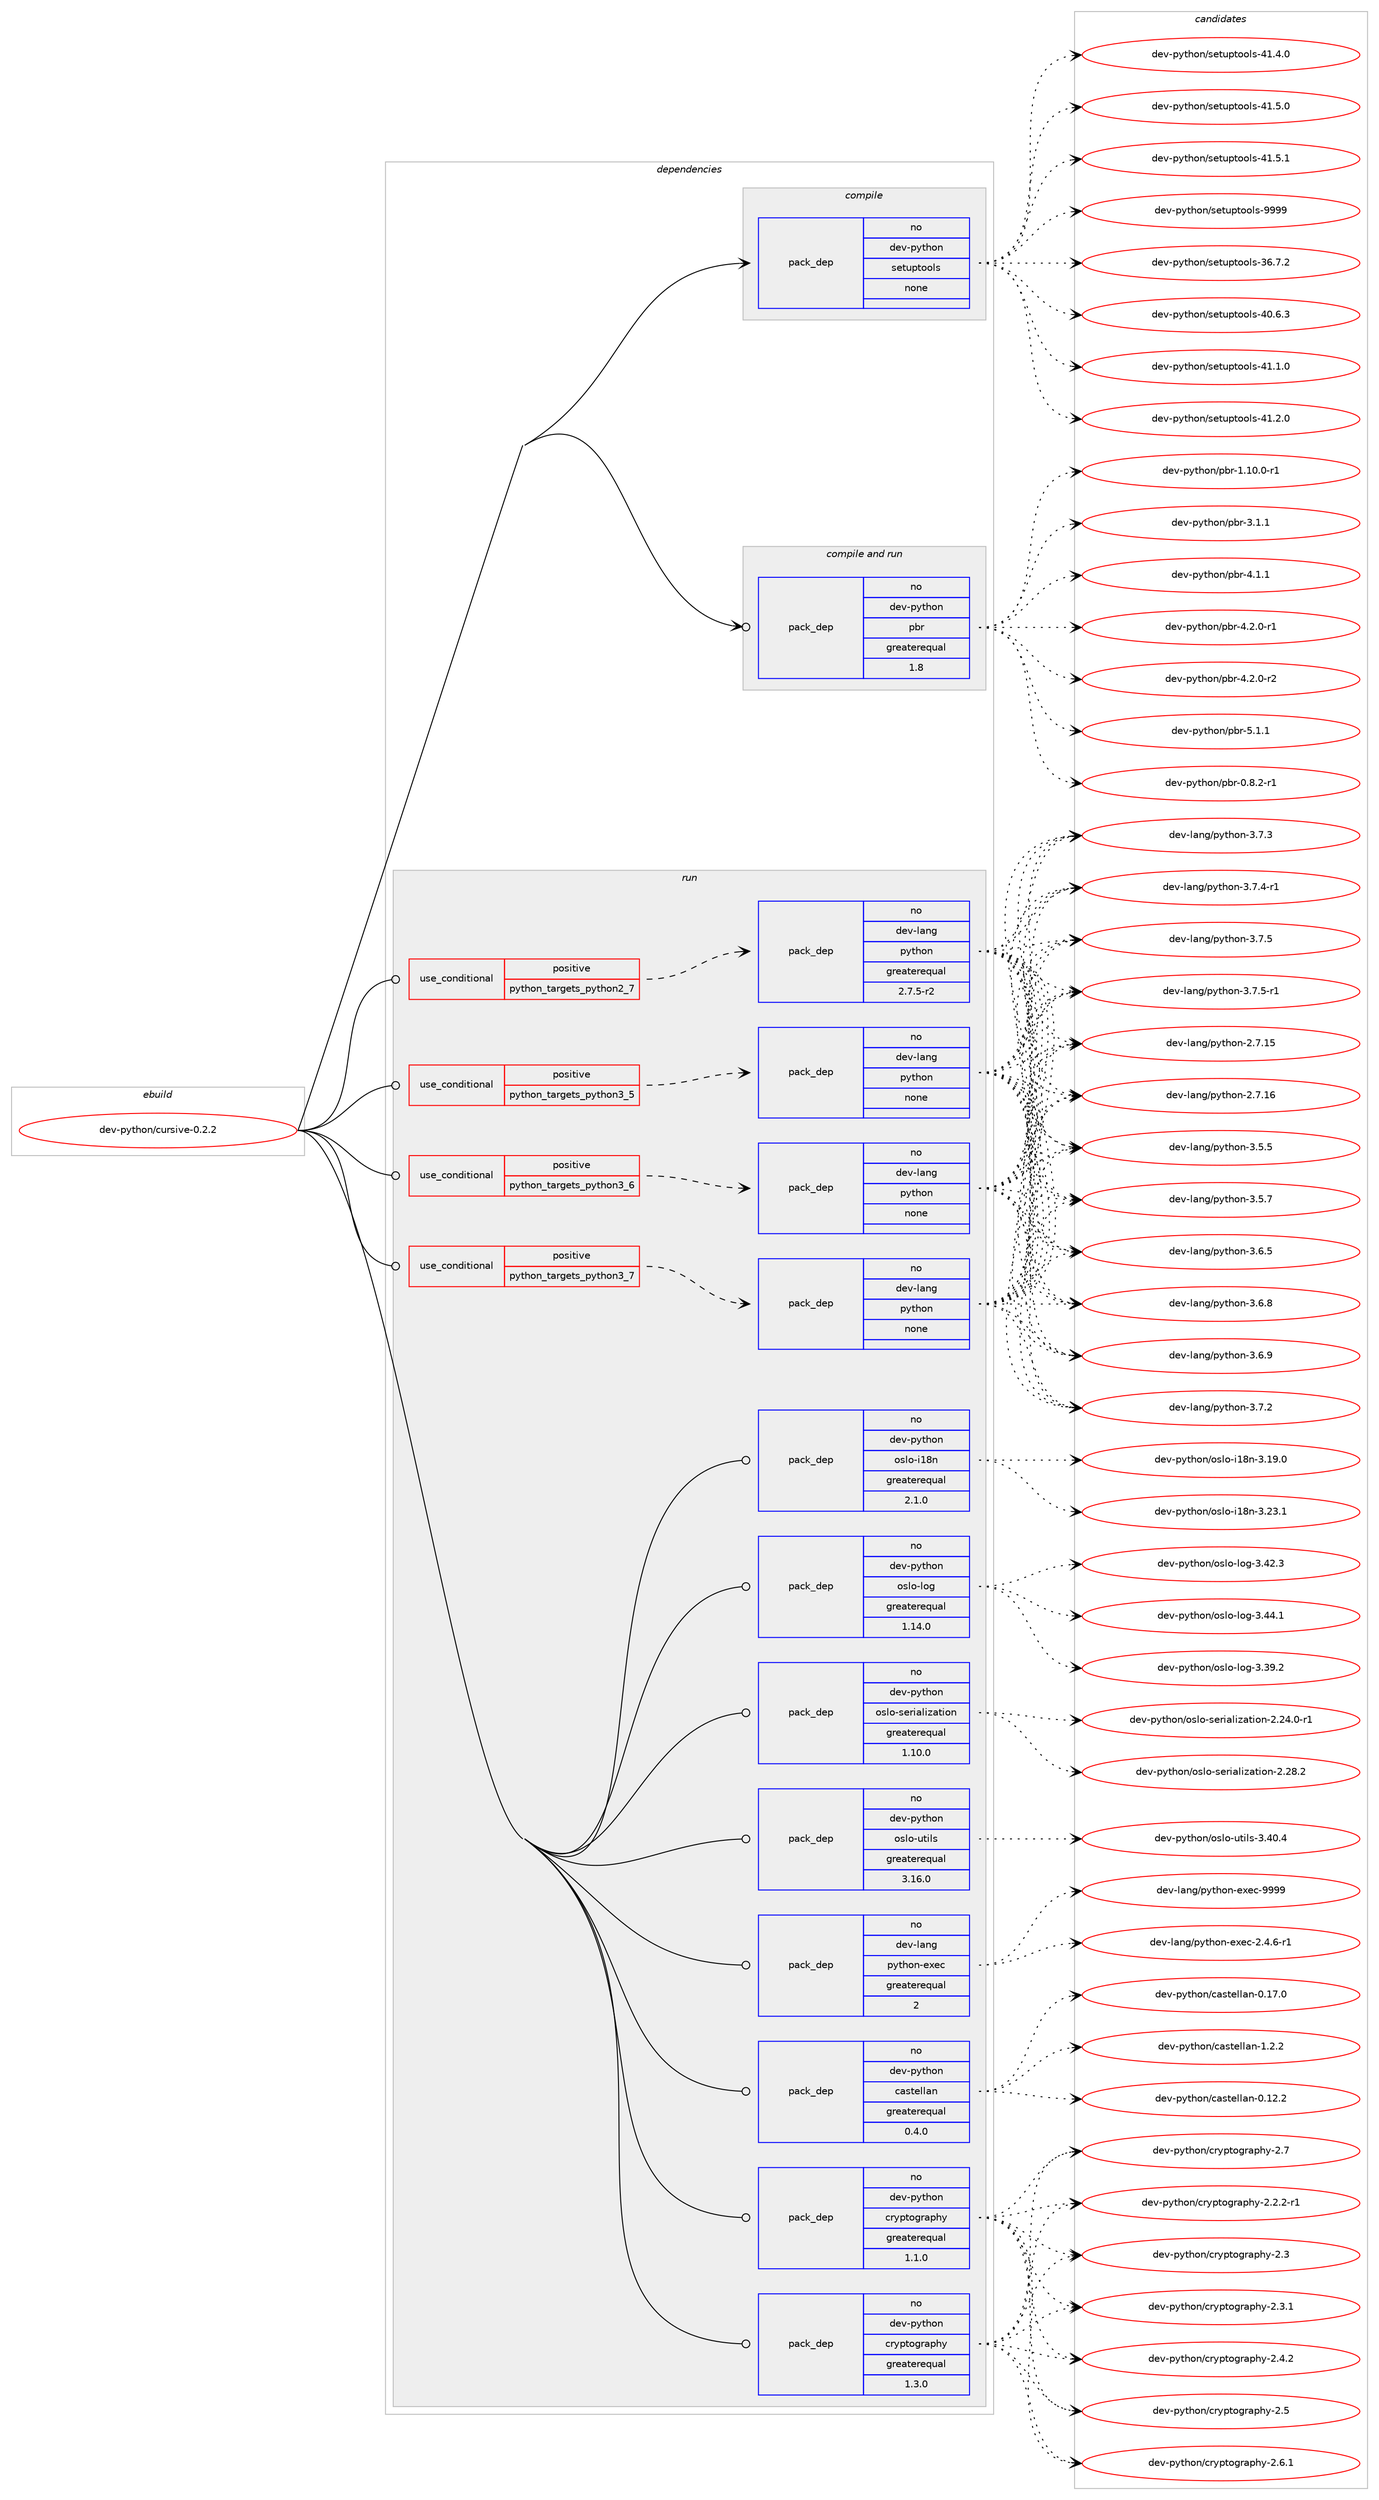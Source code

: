 digraph prolog {

# *************
# Graph options
# *************

newrank=true;
concentrate=true;
compound=true;
graph [rankdir=LR,fontname=Helvetica,fontsize=10,ranksep=1.5];#, ranksep=2.5, nodesep=0.2];
edge  [arrowhead=vee];
node  [fontname=Helvetica,fontsize=10];

# **********
# The ebuild
# **********

subgraph cluster_leftcol {
color=gray;
rank=same;
label=<<i>ebuild</i>>;
id [label="dev-python/cursive-0.2.2", color=red, width=4, href="../dev-python/cursive-0.2.2.svg"];
}

# ****************
# The dependencies
# ****************

subgraph cluster_midcol {
color=gray;
label=<<i>dependencies</i>>;
subgraph cluster_compile {
fillcolor="#eeeeee";
style=filled;
label=<<i>compile</i>>;
subgraph pack450762 {
dependency600704 [label=<<TABLE BORDER="0" CELLBORDER="1" CELLSPACING="0" CELLPADDING="4" WIDTH="220"><TR><TD ROWSPAN="6" CELLPADDING="30">pack_dep</TD></TR><TR><TD WIDTH="110">no</TD></TR><TR><TD>dev-python</TD></TR><TR><TD>setuptools</TD></TR><TR><TD>none</TD></TR><TR><TD></TD></TR></TABLE>>, shape=none, color=blue];
}
id:e -> dependency600704:w [weight=20,style="solid",arrowhead="vee"];
}
subgraph cluster_compileandrun {
fillcolor="#eeeeee";
style=filled;
label=<<i>compile and run</i>>;
subgraph pack450763 {
dependency600705 [label=<<TABLE BORDER="0" CELLBORDER="1" CELLSPACING="0" CELLPADDING="4" WIDTH="220"><TR><TD ROWSPAN="6" CELLPADDING="30">pack_dep</TD></TR><TR><TD WIDTH="110">no</TD></TR><TR><TD>dev-python</TD></TR><TR><TD>pbr</TD></TR><TR><TD>greaterequal</TD></TR><TR><TD>1.8</TD></TR></TABLE>>, shape=none, color=blue];
}
id:e -> dependency600705:w [weight=20,style="solid",arrowhead="odotvee"];
}
subgraph cluster_run {
fillcolor="#eeeeee";
style=filled;
label=<<i>run</i>>;
subgraph cond138149 {
dependency600706 [label=<<TABLE BORDER="0" CELLBORDER="1" CELLSPACING="0" CELLPADDING="4"><TR><TD ROWSPAN="3" CELLPADDING="10">use_conditional</TD></TR><TR><TD>positive</TD></TR><TR><TD>python_targets_python2_7</TD></TR></TABLE>>, shape=none, color=red];
subgraph pack450764 {
dependency600707 [label=<<TABLE BORDER="0" CELLBORDER="1" CELLSPACING="0" CELLPADDING="4" WIDTH="220"><TR><TD ROWSPAN="6" CELLPADDING="30">pack_dep</TD></TR><TR><TD WIDTH="110">no</TD></TR><TR><TD>dev-lang</TD></TR><TR><TD>python</TD></TR><TR><TD>greaterequal</TD></TR><TR><TD>2.7.5-r2</TD></TR></TABLE>>, shape=none, color=blue];
}
dependency600706:e -> dependency600707:w [weight=20,style="dashed",arrowhead="vee"];
}
id:e -> dependency600706:w [weight=20,style="solid",arrowhead="odot"];
subgraph cond138150 {
dependency600708 [label=<<TABLE BORDER="0" CELLBORDER="1" CELLSPACING="0" CELLPADDING="4"><TR><TD ROWSPAN="3" CELLPADDING="10">use_conditional</TD></TR><TR><TD>positive</TD></TR><TR><TD>python_targets_python3_5</TD></TR></TABLE>>, shape=none, color=red];
subgraph pack450765 {
dependency600709 [label=<<TABLE BORDER="0" CELLBORDER="1" CELLSPACING="0" CELLPADDING="4" WIDTH="220"><TR><TD ROWSPAN="6" CELLPADDING="30">pack_dep</TD></TR><TR><TD WIDTH="110">no</TD></TR><TR><TD>dev-lang</TD></TR><TR><TD>python</TD></TR><TR><TD>none</TD></TR><TR><TD></TD></TR></TABLE>>, shape=none, color=blue];
}
dependency600708:e -> dependency600709:w [weight=20,style="dashed",arrowhead="vee"];
}
id:e -> dependency600708:w [weight=20,style="solid",arrowhead="odot"];
subgraph cond138151 {
dependency600710 [label=<<TABLE BORDER="0" CELLBORDER="1" CELLSPACING="0" CELLPADDING="4"><TR><TD ROWSPAN="3" CELLPADDING="10">use_conditional</TD></TR><TR><TD>positive</TD></TR><TR><TD>python_targets_python3_6</TD></TR></TABLE>>, shape=none, color=red];
subgraph pack450766 {
dependency600711 [label=<<TABLE BORDER="0" CELLBORDER="1" CELLSPACING="0" CELLPADDING="4" WIDTH="220"><TR><TD ROWSPAN="6" CELLPADDING="30">pack_dep</TD></TR><TR><TD WIDTH="110">no</TD></TR><TR><TD>dev-lang</TD></TR><TR><TD>python</TD></TR><TR><TD>none</TD></TR><TR><TD></TD></TR></TABLE>>, shape=none, color=blue];
}
dependency600710:e -> dependency600711:w [weight=20,style="dashed",arrowhead="vee"];
}
id:e -> dependency600710:w [weight=20,style="solid",arrowhead="odot"];
subgraph cond138152 {
dependency600712 [label=<<TABLE BORDER="0" CELLBORDER="1" CELLSPACING="0" CELLPADDING="4"><TR><TD ROWSPAN="3" CELLPADDING="10">use_conditional</TD></TR><TR><TD>positive</TD></TR><TR><TD>python_targets_python3_7</TD></TR></TABLE>>, shape=none, color=red];
subgraph pack450767 {
dependency600713 [label=<<TABLE BORDER="0" CELLBORDER="1" CELLSPACING="0" CELLPADDING="4" WIDTH="220"><TR><TD ROWSPAN="6" CELLPADDING="30">pack_dep</TD></TR><TR><TD WIDTH="110">no</TD></TR><TR><TD>dev-lang</TD></TR><TR><TD>python</TD></TR><TR><TD>none</TD></TR><TR><TD></TD></TR></TABLE>>, shape=none, color=blue];
}
dependency600712:e -> dependency600713:w [weight=20,style="dashed",arrowhead="vee"];
}
id:e -> dependency600712:w [weight=20,style="solid",arrowhead="odot"];
subgraph pack450768 {
dependency600714 [label=<<TABLE BORDER="0" CELLBORDER="1" CELLSPACING="0" CELLPADDING="4" WIDTH="220"><TR><TD ROWSPAN="6" CELLPADDING="30">pack_dep</TD></TR><TR><TD WIDTH="110">no</TD></TR><TR><TD>dev-lang</TD></TR><TR><TD>python-exec</TD></TR><TR><TD>greaterequal</TD></TR><TR><TD>2</TD></TR></TABLE>>, shape=none, color=blue];
}
id:e -> dependency600714:w [weight=20,style="solid",arrowhead="odot"];
subgraph pack450769 {
dependency600715 [label=<<TABLE BORDER="0" CELLBORDER="1" CELLSPACING="0" CELLPADDING="4" WIDTH="220"><TR><TD ROWSPAN="6" CELLPADDING="30">pack_dep</TD></TR><TR><TD WIDTH="110">no</TD></TR><TR><TD>dev-python</TD></TR><TR><TD>castellan</TD></TR><TR><TD>greaterequal</TD></TR><TR><TD>0.4.0</TD></TR></TABLE>>, shape=none, color=blue];
}
id:e -> dependency600715:w [weight=20,style="solid",arrowhead="odot"];
subgraph pack450770 {
dependency600716 [label=<<TABLE BORDER="0" CELLBORDER="1" CELLSPACING="0" CELLPADDING="4" WIDTH="220"><TR><TD ROWSPAN="6" CELLPADDING="30">pack_dep</TD></TR><TR><TD WIDTH="110">no</TD></TR><TR><TD>dev-python</TD></TR><TR><TD>cryptography</TD></TR><TR><TD>greaterequal</TD></TR><TR><TD>1.1.0</TD></TR></TABLE>>, shape=none, color=blue];
}
id:e -> dependency600716:w [weight=20,style="solid",arrowhead="odot"];
subgraph pack450771 {
dependency600717 [label=<<TABLE BORDER="0" CELLBORDER="1" CELLSPACING="0" CELLPADDING="4" WIDTH="220"><TR><TD ROWSPAN="6" CELLPADDING="30">pack_dep</TD></TR><TR><TD WIDTH="110">no</TD></TR><TR><TD>dev-python</TD></TR><TR><TD>cryptography</TD></TR><TR><TD>greaterequal</TD></TR><TR><TD>1.3.0</TD></TR></TABLE>>, shape=none, color=blue];
}
id:e -> dependency600717:w [weight=20,style="solid",arrowhead="odot"];
subgraph pack450772 {
dependency600718 [label=<<TABLE BORDER="0" CELLBORDER="1" CELLSPACING="0" CELLPADDING="4" WIDTH="220"><TR><TD ROWSPAN="6" CELLPADDING="30">pack_dep</TD></TR><TR><TD WIDTH="110">no</TD></TR><TR><TD>dev-python</TD></TR><TR><TD>oslo-i18n</TD></TR><TR><TD>greaterequal</TD></TR><TR><TD>2.1.0</TD></TR></TABLE>>, shape=none, color=blue];
}
id:e -> dependency600718:w [weight=20,style="solid",arrowhead="odot"];
subgraph pack450773 {
dependency600719 [label=<<TABLE BORDER="0" CELLBORDER="1" CELLSPACING="0" CELLPADDING="4" WIDTH="220"><TR><TD ROWSPAN="6" CELLPADDING="30">pack_dep</TD></TR><TR><TD WIDTH="110">no</TD></TR><TR><TD>dev-python</TD></TR><TR><TD>oslo-log</TD></TR><TR><TD>greaterequal</TD></TR><TR><TD>1.14.0</TD></TR></TABLE>>, shape=none, color=blue];
}
id:e -> dependency600719:w [weight=20,style="solid",arrowhead="odot"];
subgraph pack450774 {
dependency600720 [label=<<TABLE BORDER="0" CELLBORDER="1" CELLSPACING="0" CELLPADDING="4" WIDTH="220"><TR><TD ROWSPAN="6" CELLPADDING="30">pack_dep</TD></TR><TR><TD WIDTH="110">no</TD></TR><TR><TD>dev-python</TD></TR><TR><TD>oslo-serialization</TD></TR><TR><TD>greaterequal</TD></TR><TR><TD>1.10.0</TD></TR></TABLE>>, shape=none, color=blue];
}
id:e -> dependency600720:w [weight=20,style="solid",arrowhead="odot"];
subgraph pack450775 {
dependency600721 [label=<<TABLE BORDER="0" CELLBORDER="1" CELLSPACING="0" CELLPADDING="4" WIDTH="220"><TR><TD ROWSPAN="6" CELLPADDING="30">pack_dep</TD></TR><TR><TD WIDTH="110">no</TD></TR><TR><TD>dev-python</TD></TR><TR><TD>oslo-utils</TD></TR><TR><TD>greaterequal</TD></TR><TR><TD>3.16.0</TD></TR></TABLE>>, shape=none, color=blue];
}
id:e -> dependency600721:w [weight=20,style="solid",arrowhead="odot"];
}
}

# **************
# The candidates
# **************

subgraph cluster_choices {
rank=same;
color=gray;
label=<<i>candidates</i>>;

subgraph choice450762 {
color=black;
nodesep=1;
choice100101118451121211161041111104711510111611711211611111110811545515446554650 [label="dev-python/setuptools-36.7.2", color=red, width=4,href="../dev-python/setuptools-36.7.2.svg"];
choice100101118451121211161041111104711510111611711211611111110811545524846544651 [label="dev-python/setuptools-40.6.3", color=red, width=4,href="../dev-python/setuptools-40.6.3.svg"];
choice100101118451121211161041111104711510111611711211611111110811545524946494648 [label="dev-python/setuptools-41.1.0", color=red, width=4,href="../dev-python/setuptools-41.1.0.svg"];
choice100101118451121211161041111104711510111611711211611111110811545524946504648 [label="dev-python/setuptools-41.2.0", color=red, width=4,href="../dev-python/setuptools-41.2.0.svg"];
choice100101118451121211161041111104711510111611711211611111110811545524946524648 [label="dev-python/setuptools-41.4.0", color=red, width=4,href="../dev-python/setuptools-41.4.0.svg"];
choice100101118451121211161041111104711510111611711211611111110811545524946534648 [label="dev-python/setuptools-41.5.0", color=red, width=4,href="../dev-python/setuptools-41.5.0.svg"];
choice100101118451121211161041111104711510111611711211611111110811545524946534649 [label="dev-python/setuptools-41.5.1", color=red, width=4,href="../dev-python/setuptools-41.5.1.svg"];
choice10010111845112121116104111110471151011161171121161111111081154557575757 [label="dev-python/setuptools-9999", color=red, width=4,href="../dev-python/setuptools-9999.svg"];
dependency600704:e -> choice100101118451121211161041111104711510111611711211611111110811545515446554650:w [style=dotted,weight="100"];
dependency600704:e -> choice100101118451121211161041111104711510111611711211611111110811545524846544651:w [style=dotted,weight="100"];
dependency600704:e -> choice100101118451121211161041111104711510111611711211611111110811545524946494648:w [style=dotted,weight="100"];
dependency600704:e -> choice100101118451121211161041111104711510111611711211611111110811545524946504648:w [style=dotted,weight="100"];
dependency600704:e -> choice100101118451121211161041111104711510111611711211611111110811545524946524648:w [style=dotted,weight="100"];
dependency600704:e -> choice100101118451121211161041111104711510111611711211611111110811545524946534648:w [style=dotted,weight="100"];
dependency600704:e -> choice100101118451121211161041111104711510111611711211611111110811545524946534649:w [style=dotted,weight="100"];
dependency600704:e -> choice10010111845112121116104111110471151011161171121161111111081154557575757:w [style=dotted,weight="100"];
}
subgraph choice450763 {
color=black;
nodesep=1;
choice1001011184511212111610411111047112981144548465646504511449 [label="dev-python/pbr-0.8.2-r1", color=red, width=4,href="../dev-python/pbr-0.8.2-r1.svg"];
choice100101118451121211161041111104711298114454946494846484511449 [label="dev-python/pbr-1.10.0-r1", color=red, width=4,href="../dev-python/pbr-1.10.0-r1.svg"];
choice100101118451121211161041111104711298114455146494649 [label="dev-python/pbr-3.1.1", color=red, width=4,href="../dev-python/pbr-3.1.1.svg"];
choice100101118451121211161041111104711298114455246494649 [label="dev-python/pbr-4.1.1", color=red, width=4,href="../dev-python/pbr-4.1.1.svg"];
choice1001011184511212111610411111047112981144552465046484511449 [label="dev-python/pbr-4.2.0-r1", color=red, width=4,href="../dev-python/pbr-4.2.0-r1.svg"];
choice1001011184511212111610411111047112981144552465046484511450 [label="dev-python/pbr-4.2.0-r2", color=red, width=4,href="../dev-python/pbr-4.2.0-r2.svg"];
choice100101118451121211161041111104711298114455346494649 [label="dev-python/pbr-5.1.1", color=red, width=4,href="../dev-python/pbr-5.1.1.svg"];
dependency600705:e -> choice1001011184511212111610411111047112981144548465646504511449:w [style=dotted,weight="100"];
dependency600705:e -> choice100101118451121211161041111104711298114454946494846484511449:w [style=dotted,weight="100"];
dependency600705:e -> choice100101118451121211161041111104711298114455146494649:w [style=dotted,weight="100"];
dependency600705:e -> choice100101118451121211161041111104711298114455246494649:w [style=dotted,weight="100"];
dependency600705:e -> choice1001011184511212111610411111047112981144552465046484511449:w [style=dotted,weight="100"];
dependency600705:e -> choice1001011184511212111610411111047112981144552465046484511450:w [style=dotted,weight="100"];
dependency600705:e -> choice100101118451121211161041111104711298114455346494649:w [style=dotted,weight="100"];
}
subgraph choice450764 {
color=black;
nodesep=1;
choice10010111845108971101034711212111610411111045504655464953 [label="dev-lang/python-2.7.15", color=red, width=4,href="../dev-lang/python-2.7.15.svg"];
choice10010111845108971101034711212111610411111045504655464954 [label="dev-lang/python-2.7.16", color=red, width=4,href="../dev-lang/python-2.7.16.svg"];
choice100101118451089711010347112121116104111110455146534653 [label="dev-lang/python-3.5.5", color=red, width=4,href="../dev-lang/python-3.5.5.svg"];
choice100101118451089711010347112121116104111110455146534655 [label="dev-lang/python-3.5.7", color=red, width=4,href="../dev-lang/python-3.5.7.svg"];
choice100101118451089711010347112121116104111110455146544653 [label="dev-lang/python-3.6.5", color=red, width=4,href="../dev-lang/python-3.6.5.svg"];
choice100101118451089711010347112121116104111110455146544656 [label="dev-lang/python-3.6.8", color=red, width=4,href="../dev-lang/python-3.6.8.svg"];
choice100101118451089711010347112121116104111110455146544657 [label="dev-lang/python-3.6.9", color=red, width=4,href="../dev-lang/python-3.6.9.svg"];
choice100101118451089711010347112121116104111110455146554650 [label="dev-lang/python-3.7.2", color=red, width=4,href="../dev-lang/python-3.7.2.svg"];
choice100101118451089711010347112121116104111110455146554651 [label="dev-lang/python-3.7.3", color=red, width=4,href="../dev-lang/python-3.7.3.svg"];
choice1001011184510897110103471121211161041111104551465546524511449 [label="dev-lang/python-3.7.4-r1", color=red, width=4,href="../dev-lang/python-3.7.4-r1.svg"];
choice100101118451089711010347112121116104111110455146554653 [label="dev-lang/python-3.7.5", color=red, width=4,href="../dev-lang/python-3.7.5.svg"];
choice1001011184510897110103471121211161041111104551465546534511449 [label="dev-lang/python-3.7.5-r1", color=red, width=4,href="../dev-lang/python-3.7.5-r1.svg"];
dependency600707:e -> choice10010111845108971101034711212111610411111045504655464953:w [style=dotted,weight="100"];
dependency600707:e -> choice10010111845108971101034711212111610411111045504655464954:w [style=dotted,weight="100"];
dependency600707:e -> choice100101118451089711010347112121116104111110455146534653:w [style=dotted,weight="100"];
dependency600707:e -> choice100101118451089711010347112121116104111110455146534655:w [style=dotted,weight="100"];
dependency600707:e -> choice100101118451089711010347112121116104111110455146544653:w [style=dotted,weight="100"];
dependency600707:e -> choice100101118451089711010347112121116104111110455146544656:w [style=dotted,weight="100"];
dependency600707:e -> choice100101118451089711010347112121116104111110455146544657:w [style=dotted,weight="100"];
dependency600707:e -> choice100101118451089711010347112121116104111110455146554650:w [style=dotted,weight="100"];
dependency600707:e -> choice100101118451089711010347112121116104111110455146554651:w [style=dotted,weight="100"];
dependency600707:e -> choice1001011184510897110103471121211161041111104551465546524511449:w [style=dotted,weight="100"];
dependency600707:e -> choice100101118451089711010347112121116104111110455146554653:w [style=dotted,weight="100"];
dependency600707:e -> choice1001011184510897110103471121211161041111104551465546534511449:w [style=dotted,weight="100"];
}
subgraph choice450765 {
color=black;
nodesep=1;
choice10010111845108971101034711212111610411111045504655464953 [label="dev-lang/python-2.7.15", color=red, width=4,href="../dev-lang/python-2.7.15.svg"];
choice10010111845108971101034711212111610411111045504655464954 [label="dev-lang/python-2.7.16", color=red, width=4,href="../dev-lang/python-2.7.16.svg"];
choice100101118451089711010347112121116104111110455146534653 [label="dev-lang/python-3.5.5", color=red, width=4,href="../dev-lang/python-3.5.5.svg"];
choice100101118451089711010347112121116104111110455146534655 [label="dev-lang/python-3.5.7", color=red, width=4,href="../dev-lang/python-3.5.7.svg"];
choice100101118451089711010347112121116104111110455146544653 [label="dev-lang/python-3.6.5", color=red, width=4,href="../dev-lang/python-3.6.5.svg"];
choice100101118451089711010347112121116104111110455146544656 [label="dev-lang/python-3.6.8", color=red, width=4,href="../dev-lang/python-3.6.8.svg"];
choice100101118451089711010347112121116104111110455146544657 [label="dev-lang/python-3.6.9", color=red, width=4,href="../dev-lang/python-3.6.9.svg"];
choice100101118451089711010347112121116104111110455146554650 [label="dev-lang/python-3.7.2", color=red, width=4,href="../dev-lang/python-3.7.2.svg"];
choice100101118451089711010347112121116104111110455146554651 [label="dev-lang/python-3.7.3", color=red, width=4,href="../dev-lang/python-3.7.3.svg"];
choice1001011184510897110103471121211161041111104551465546524511449 [label="dev-lang/python-3.7.4-r1", color=red, width=4,href="../dev-lang/python-3.7.4-r1.svg"];
choice100101118451089711010347112121116104111110455146554653 [label="dev-lang/python-3.7.5", color=red, width=4,href="../dev-lang/python-3.7.5.svg"];
choice1001011184510897110103471121211161041111104551465546534511449 [label="dev-lang/python-3.7.5-r1", color=red, width=4,href="../dev-lang/python-3.7.5-r1.svg"];
dependency600709:e -> choice10010111845108971101034711212111610411111045504655464953:w [style=dotted,weight="100"];
dependency600709:e -> choice10010111845108971101034711212111610411111045504655464954:w [style=dotted,weight="100"];
dependency600709:e -> choice100101118451089711010347112121116104111110455146534653:w [style=dotted,weight="100"];
dependency600709:e -> choice100101118451089711010347112121116104111110455146534655:w [style=dotted,weight="100"];
dependency600709:e -> choice100101118451089711010347112121116104111110455146544653:w [style=dotted,weight="100"];
dependency600709:e -> choice100101118451089711010347112121116104111110455146544656:w [style=dotted,weight="100"];
dependency600709:e -> choice100101118451089711010347112121116104111110455146544657:w [style=dotted,weight="100"];
dependency600709:e -> choice100101118451089711010347112121116104111110455146554650:w [style=dotted,weight="100"];
dependency600709:e -> choice100101118451089711010347112121116104111110455146554651:w [style=dotted,weight="100"];
dependency600709:e -> choice1001011184510897110103471121211161041111104551465546524511449:w [style=dotted,weight="100"];
dependency600709:e -> choice100101118451089711010347112121116104111110455146554653:w [style=dotted,weight="100"];
dependency600709:e -> choice1001011184510897110103471121211161041111104551465546534511449:w [style=dotted,weight="100"];
}
subgraph choice450766 {
color=black;
nodesep=1;
choice10010111845108971101034711212111610411111045504655464953 [label="dev-lang/python-2.7.15", color=red, width=4,href="../dev-lang/python-2.7.15.svg"];
choice10010111845108971101034711212111610411111045504655464954 [label="dev-lang/python-2.7.16", color=red, width=4,href="../dev-lang/python-2.7.16.svg"];
choice100101118451089711010347112121116104111110455146534653 [label="dev-lang/python-3.5.5", color=red, width=4,href="../dev-lang/python-3.5.5.svg"];
choice100101118451089711010347112121116104111110455146534655 [label="dev-lang/python-3.5.7", color=red, width=4,href="../dev-lang/python-3.5.7.svg"];
choice100101118451089711010347112121116104111110455146544653 [label="dev-lang/python-3.6.5", color=red, width=4,href="../dev-lang/python-3.6.5.svg"];
choice100101118451089711010347112121116104111110455146544656 [label="dev-lang/python-3.6.8", color=red, width=4,href="../dev-lang/python-3.6.8.svg"];
choice100101118451089711010347112121116104111110455146544657 [label="dev-lang/python-3.6.9", color=red, width=4,href="../dev-lang/python-3.6.9.svg"];
choice100101118451089711010347112121116104111110455146554650 [label="dev-lang/python-3.7.2", color=red, width=4,href="../dev-lang/python-3.7.2.svg"];
choice100101118451089711010347112121116104111110455146554651 [label="dev-lang/python-3.7.3", color=red, width=4,href="../dev-lang/python-3.7.3.svg"];
choice1001011184510897110103471121211161041111104551465546524511449 [label="dev-lang/python-3.7.4-r1", color=red, width=4,href="../dev-lang/python-3.7.4-r1.svg"];
choice100101118451089711010347112121116104111110455146554653 [label="dev-lang/python-3.7.5", color=red, width=4,href="../dev-lang/python-3.7.5.svg"];
choice1001011184510897110103471121211161041111104551465546534511449 [label="dev-lang/python-3.7.5-r1", color=red, width=4,href="../dev-lang/python-3.7.5-r1.svg"];
dependency600711:e -> choice10010111845108971101034711212111610411111045504655464953:w [style=dotted,weight="100"];
dependency600711:e -> choice10010111845108971101034711212111610411111045504655464954:w [style=dotted,weight="100"];
dependency600711:e -> choice100101118451089711010347112121116104111110455146534653:w [style=dotted,weight="100"];
dependency600711:e -> choice100101118451089711010347112121116104111110455146534655:w [style=dotted,weight="100"];
dependency600711:e -> choice100101118451089711010347112121116104111110455146544653:w [style=dotted,weight="100"];
dependency600711:e -> choice100101118451089711010347112121116104111110455146544656:w [style=dotted,weight="100"];
dependency600711:e -> choice100101118451089711010347112121116104111110455146544657:w [style=dotted,weight="100"];
dependency600711:e -> choice100101118451089711010347112121116104111110455146554650:w [style=dotted,weight="100"];
dependency600711:e -> choice100101118451089711010347112121116104111110455146554651:w [style=dotted,weight="100"];
dependency600711:e -> choice1001011184510897110103471121211161041111104551465546524511449:w [style=dotted,weight="100"];
dependency600711:e -> choice100101118451089711010347112121116104111110455146554653:w [style=dotted,weight="100"];
dependency600711:e -> choice1001011184510897110103471121211161041111104551465546534511449:w [style=dotted,weight="100"];
}
subgraph choice450767 {
color=black;
nodesep=1;
choice10010111845108971101034711212111610411111045504655464953 [label="dev-lang/python-2.7.15", color=red, width=4,href="../dev-lang/python-2.7.15.svg"];
choice10010111845108971101034711212111610411111045504655464954 [label="dev-lang/python-2.7.16", color=red, width=4,href="../dev-lang/python-2.7.16.svg"];
choice100101118451089711010347112121116104111110455146534653 [label="dev-lang/python-3.5.5", color=red, width=4,href="../dev-lang/python-3.5.5.svg"];
choice100101118451089711010347112121116104111110455146534655 [label="dev-lang/python-3.5.7", color=red, width=4,href="../dev-lang/python-3.5.7.svg"];
choice100101118451089711010347112121116104111110455146544653 [label="dev-lang/python-3.6.5", color=red, width=4,href="../dev-lang/python-3.6.5.svg"];
choice100101118451089711010347112121116104111110455146544656 [label="dev-lang/python-3.6.8", color=red, width=4,href="../dev-lang/python-3.6.8.svg"];
choice100101118451089711010347112121116104111110455146544657 [label="dev-lang/python-3.6.9", color=red, width=4,href="../dev-lang/python-3.6.9.svg"];
choice100101118451089711010347112121116104111110455146554650 [label="dev-lang/python-3.7.2", color=red, width=4,href="../dev-lang/python-3.7.2.svg"];
choice100101118451089711010347112121116104111110455146554651 [label="dev-lang/python-3.7.3", color=red, width=4,href="../dev-lang/python-3.7.3.svg"];
choice1001011184510897110103471121211161041111104551465546524511449 [label="dev-lang/python-3.7.4-r1", color=red, width=4,href="../dev-lang/python-3.7.4-r1.svg"];
choice100101118451089711010347112121116104111110455146554653 [label="dev-lang/python-3.7.5", color=red, width=4,href="../dev-lang/python-3.7.5.svg"];
choice1001011184510897110103471121211161041111104551465546534511449 [label="dev-lang/python-3.7.5-r1", color=red, width=4,href="../dev-lang/python-3.7.5-r1.svg"];
dependency600713:e -> choice10010111845108971101034711212111610411111045504655464953:w [style=dotted,weight="100"];
dependency600713:e -> choice10010111845108971101034711212111610411111045504655464954:w [style=dotted,weight="100"];
dependency600713:e -> choice100101118451089711010347112121116104111110455146534653:w [style=dotted,weight="100"];
dependency600713:e -> choice100101118451089711010347112121116104111110455146534655:w [style=dotted,weight="100"];
dependency600713:e -> choice100101118451089711010347112121116104111110455146544653:w [style=dotted,weight="100"];
dependency600713:e -> choice100101118451089711010347112121116104111110455146544656:w [style=dotted,weight="100"];
dependency600713:e -> choice100101118451089711010347112121116104111110455146544657:w [style=dotted,weight="100"];
dependency600713:e -> choice100101118451089711010347112121116104111110455146554650:w [style=dotted,weight="100"];
dependency600713:e -> choice100101118451089711010347112121116104111110455146554651:w [style=dotted,weight="100"];
dependency600713:e -> choice1001011184510897110103471121211161041111104551465546524511449:w [style=dotted,weight="100"];
dependency600713:e -> choice100101118451089711010347112121116104111110455146554653:w [style=dotted,weight="100"];
dependency600713:e -> choice1001011184510897110103471121211161041111104551465546534511449:w [style=dotted,weight="100"];
}
subgraph choice450768 {
color=black;
nodesep=1;
choice10010111845108971101034711212111610411111045101120101994550465246544511449 [label="dev-lang/python-exec-2.4.6-r1", color=red, width=4,href="../dev-lang/python-exec-2.4.6-r1.svg"];
choice10010111845108971101034711212111610411111045101120101994557575757 [label="dev-lang/python-exec-9999", color=red, width=4,href="../dev-lang/python-exec-9999.svg"];
dependency600714:e -> choice10010111845108971101034711212111610411111045101120101994550465246544511449:w [style=dotted,weight="100"];
dependency600714:e -> choice10010111845108971101034711212111610411111045101120101994557575757:w [style=dotted,weight="100"];
}
subgraph choice450769 {
color=black;
nodesep=1;
choice100101118451121211161041111104799971151161011081089711045484649504650 [label="dev-python/castellan-0.12.2", color=red, width=4,href="../dev-python/castellan-0.12.2.svg"];
choice100101118451121211161041111104799971151161011081089711045484649554648 [label="dev-python/castellan-0.17.0", color=red, width=4,href="../dev-python/castellan-0.17.0.svg"];
choice1001011184511212111610411111047999711511610110810897110454946504650 [label="dev-python/castellan-1.2.2", color=red, width=4,href="../dev-python/castellan-1.2.2.svg"];
dependency600715:e -> choice100101118451121211161041111104799971151161011081089711045484649504650:w [style=dotted,weight="100"];
dependency600715:e -> choice100101118451121211161041111104799971151161011081089711045484649554648:w [style=dotted,weight="100"];
dependency600715:e -> choice1001011184511212111610411111047999711511610110810897110454946504650:w [style=dotted,weight="100"];
}
subgraph choice450770 {
color=black;
nodesep=1;
choice100101118451121211161041111104799114121112116111103114971121041214550465046504511449 [label="dev-python/cryptography-2.2.2-r1", color=red, width=4,href="../dev-python/cryptography-2.2.2-r1.svg"];
choice1001011184511212111610411111047991141211121161111031149711210412145504651 [label="dev-python/cryptography-2.3", color=red, width=4,href="../dev-python/cryptography-2.3.svg"];
choice10010111845112121116104111110479911412111211611110311497112104121455046514649 [label="dev-python/cryptography-2.3.1", color=red, width=4,href="../dev-python/cryptography-2.3.1.svg"];
choice10010111845112121116104111110479911412111211611110311497112104121455046524650 [label="dev-python/cryptography-2.4.2", color=red, width=4,href="../dev-python/cryptography-2.4.2.svg"];
choice1001011184511212111610411111047991141211121161111031149711210412145504653 [label="dev-python/cryptography-2.5", color=red, width=4,href="../dev-python/cryptography-2.5.svg"];
choice10010111845112121116104111110479911412111211611110311497112104121455046544649 [label="dev-python/cryptography-2.6.1", color=red, width=4,href="../dev-python/cryptography-2.6.1.svg"];
choice1001011184511212111610411111047991141211121161111031149711210412145504655 [label="dev-python/cryptography-2.7", color=red, width=4,href="../dev-python/cryptography-2.7.svg"];
dependency600716:e -> choice100101118451121211161041111104799114121112116111103114971121041214550465046504511449:w [style=dotted,weight="100"];
dependency600716:e -> choice1001011184511212111610411111047991141211121161111031149711210412145504651:w [style=dotted,weight="100"];
dependency600716:e -> choice10010111845112121116104111110479911412111211611110311497112104121455046514649:w [style=dotted,weight="100"];
dependency600716:e -> choice10010111845112121116104111110479911412111211611110311497112104121455046524650:w [style=dotted,weight="100"];
dependency600716:e -> choice1001011184511212111610411111047991141211121161111031149711210412145504653:w [style=dotted,weight="100"];
dependency600716:e -> choice10010111845112121116104111110479911412111211611110311497112104121455046544649:w [style=dotted,weight="100"];
dependency600716:e -> choice1001011184511212111610411111047991141211121161111031149711210412145504655:w [style=dotted,weight="100"];
}
subgraph choice450771 {
color=black;
nodesep=1;
choice100101118451121211161041111104799114121112116111103114971121041214550465046504511449 [label="dev-python/cryptography-2.2.2-r1", color=red, width=4,href="../dev-python/cryptography-2.2.2-r1.svg"];
choice1001011184511212111610411111047991141211121161111031149711210412145504651 [label="dev-python/cryptography-2.3", color=red, width=4,href="../dev-python/cryptography-2.3.svg"];
choice10010111845112121116104111110479911412111211611110311497112104121455046514649 [label="dev-python/cryptography-2.3.1", color=red, width=4,href="../dev-python/cryptography-2.3.1.svg"];
choice10010111845112121116104111110479911412111211611110311497112104121455046524650 [label="dev-python/cryptography-2.4.2", color=red, width=4,href="../dev-python/cryptography-2.4.2.svg"];
choice1001011184511212111610411111047991141211121161111031149711210412145504653 [label="dev-python/cryptography-2.5", color=red, width=4,href="../dev-python/cryptography-2.5.svg"];
choice10010111845112121116104111110479911412111211611110311497112104121455046544649 [label="dev-python/cryptography-2.6.1", color=red, width=4,href="../dev-python/cryptography-2.6.1.svg"];
choice1001011184511212111610411111047991141211121161111031149711210412145504655 [label="dev-python/cryptography-2.7", color=red, width=4,href="../dev-python/cryptography-2.7.svg"];
dependency600717:e -> choice100101118451121211161041111104799114121112116111103114971121041214550465046504511449:w [style=dotted,weight="100"];
dependency600717:e -> choice1001011184511212111610411111047991141211121161111031149711210412145504651:w [style=dotted,weight="100"];
dependency600717:e -> choice10010111845112121116104111110479911412111211611110311497112104121455046514649:w [style=dotted,weight="100"];
dependency600717:e -> choice10010111845112121116104111110479911412111211611110311497112104121455046524650:w [style=dotted,weight="100"];
dependency600717:e -> choice1001011184511212111610411111047991141211121161111031149711210412145504653:w [style=dotted,weight="100"];
dependency600717:e -> choice10010111845112121116104111110479911412111211611110311497112104121455046544649:w [style=dotted,weight="100"];
dependency600717:e -> choice1001011184511212111610411111047991141211121161111031149711210412145504655:w [style=dotted,weight="100"];
}
subgraph choice450772 {
color=black;
nodesep=1;
choice100101118451121211161041111104711111510811145105495611045514649574648 [label="dev-python/oslo-i18n-3.19.0", color=red, width=4,href="../dev-python/oslo-i18n-3.19.0.svg"];
choice100101118451121211161041111104711111510811145105495611045514650514649 [label="dev-python/oslo-i18n-3.23.1", color=red, width=4,href="../dev-python/oslo-i18n-3.23.1.svg"];
dependency600718:e -> choice100101118451121211161041111104711111510811145105495611045514649574648:w [style=dotted,weight="100"];
dependency600718:e -> choice100101118451121211161041111104711111510811145105495611045514650514649:w [style=dotted,weight="100"];
}
subgraph choice450773 {
color=black;
nodesep=1;
choice10010111845112121116104111110471111151081114510811110345514651574650 [label="dev-python/oslo-log-3.39.2", color=red, width=4,href="../dev-python/oslo-log-3.39.2.svg"];
choice10010111845112121116104111110471111151081114510811110345514652504651 [label="dev-python/oslo-log-3.42.3", color=red, width=4,href="../dev-python/oslo-log-3.42.3.svg"];
choice10010111845112121116104111110471111151081114510811110345514652524649 [label="dev-python/oslo-log-3.44.1", color=red, width=4,href="../dev-python/oslo-log-3.44.1.svg"];
dependency600719:e -> choice10010111845112121116104111110471111151081114510811110345514651574650:w [style=dotted,weight="100"];
dependency600719:e -> choice10010111845112121116104111110471111151081114510811110345514652504651:w [style=dotted,weight="100"];
dependency600719:e -> choice10010111845112121116104111110471111151081114510811110345514652524649:w [style=dotted,weight="100"];
}
subgraph choice450774 {
color=black;
nodesep=1;
choice1001011184511212111610411111047111115108111451151011141059710810512297116105111110455046505246484511449 [label="dev-python/oslo-serialization-2.24.0-r1", color=red, width=4,href="../dev-python/oslo-serialization-2.24.0-r1.svg"];
choice100101118451121211161041111104711111510811145115101114105971081051229711610511111045504650564650 [label="dev-python/oslo-serialization-2.28.2", color=red, width=4,href="../dev-python/oslo-serialization-2.28.2.svg"];
dependency600720:e -> choice1001011184511212111610411111047111115108111451151011141059710810512297116105111110455046505246484511449:w [style=dotted,weight="100"];
dependency600720:e -> choice100101118451121211161041111104711111510811145115101114105971081051229711610511111045504650564650:w [style=dotted,weight="100"];
}
subgraph choice450775 {
color=black;
nodesep=1;
choice10010111845112121116104111110471111151081114511711610510811545514652484652 [label="dev-python/oslo-utils-3.40.4", color=red, width=4,href="../dev-python/oslo-utils-3.40.4.svg"];
dependency600721:e -> choice10010111845112121116104111110471111151081114511711610510811545514652484652:w [style=dotted,weight="100"];
}
}

}
